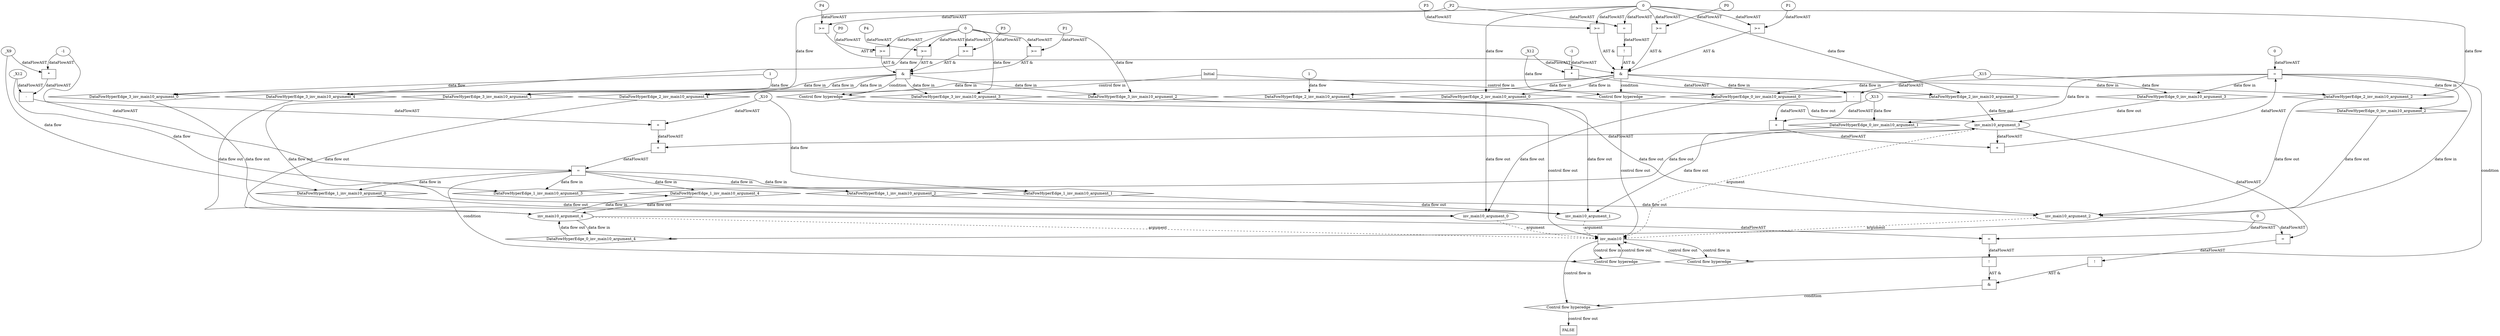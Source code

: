 digraph dag {
"inv_main10" [label="inv_main10" nodeName="inv_main10" class=cfn  shape="rect"];
FALSE [label="FALSE" nodeName=FALSE class=cfn  shape="rect"];
Initial [label="Initial" nodeName=Initial class=cfn  shape="rect"];
ControlFowHyperEdge_0 [label="Control flow hyperedge" nodeName=ControlFowHyperEdge_0 class=controlFlowHyperEdge shape="diamond"];
"inv_main10" -> ControlFowHyperEdge_0 [label="control flow in"]
ControlFowHyperEdge_0 -> "inv_main10" [label="control flow out"]
ControlFowHyperEdge_1 [label="Control flow hyperedge" nodeName=ControlFowHyperEdge_1 class=controlFlowHyperEdge shape="diamond"];
"inv_main10" -> ControlFowHyperEdge_1 [label="control flow in"]
ControlFowHyperEdge_1 -> "inv_main10" [label="control flow out"]
ControlFowHyperEdge_2 [label="Control flow hyperedge" nodeName=ControlFowHyperEdge_2 class=controlFlowHyperEdge shape="diamond"];
"Initial" -> ControlFowHyperEdge_2 [label="control flow in"]
ControlFowHyperEdge_2 -> "inv_main10" [label="control flow out"]
ControlFowHyperEdge_3 [label="Control flow hyperedge" nodeName=ControlFowHyperEdge_3 class=controlFlowHyperEdge shape="diamond"];
"Initial" -> ControlFowHyperEdge_3 [label="control flow in"]
ControlFowHyperEdge_3 -> "inv_main10" [label="control flow out"]
ControlFowHyperEdge_4 [label="Control flow hyperedge" nodeName=ControlFowHyperEdge_4 class=controlFlowHyperEdge shape="diamond"];
"inv_main10" -> ControlFowHyperEdge_4 [label="control flow in"]
ControlFowHyperEdge_4 -> "FALSE" [label="control flow out"]
"inv_main10_argument_0" [label="inv_main10_argument_0" nodeName=argument0 class=argument  head="inv_main10" shape="oval"];
"inv_main10_argument_0" -> "inv_main10"[label="argument" style="dashed"]
"inv_main10_argument_1" [label="inv_main10_argument_1" nodeName=argument1 class=argument  head="inv_main10" shape="oval"];
"inv_main10_argument_1" -> "inv_main10"[label="argument" style="dashed"]
"inv_main10_argument_2" [label="inv_main10_argument_2" nodeName=argument2 class=argument  head="inv_main10" shape="oval"];
"inv_main10_argument_2" -> "inv_main10"[label="argument" style="dashed"]
"inv_main10_argument_3" [label="inv_main10_argument_3" nodeName=argument3 class=argument  head="inv_main10" shape="oval"];
"inv_main10_argument_3" -> "inv_main10"[label="argument" style="dashed"]
"inv_main10_argument_4" [label="inv_main10_argument_4" nodeName=argument4 class=argument  head="inv_main10" shape="oval"];
"inv_main10_argument_4" -> "inv_main10"[label="argument" style="dashed"]

"xxxinv_main10___inv_main10_0xxxguard_0_node_0" [label="=" nodeName="xxxinv_main10___inv_main10_0xxxguard_0_node_0" class=Operator  shape="rect"];
"xxxinv_main10___inv_main10_0xxxguard_0_node_1" [label="+" nodeName="xxxinv_main10___inv_main10_0xxxguard_0_node_1" class= Operator shape="rect"];
"xxxinv_main10___inv_main10_0xxxguard_0_node_3" [label="+" nodeName="xxxinv_main10___inv_main10_0xxxguard_0_node_3" class= Operator shape="rect"];
"xxxinv_main10___inv_main10_0xxxguard_0_node_5" [label="-" nodeName="xxxinv_main10___inv_main10_0xxxguard_0_node_5" class= Operator shape="rect"];
"xxxinv_main10___inv_main10_0xxxguard_0_node_6" [label="*" nodeName="xxxinv_main10___inv_main10_0xxxguard_0_node_6" class=Operator  shape="rect"];
"xxxinv_main10___inv_main10_0xxxguard_0_node_7" [label="-1" nodeName="xxxinv_main10___inv_main10_0xxxguard_0_node_7" class=Coeff ];
"xxxinv_main10___inv_main10_0xxxguard_0_node_10" [label="0" nodeName="xxxinv_main10___inv_main10_0xxxguard_0_node_10" class=Literal ];
"xxxinv_main10___inv_main10_0xxxguard_0_node_1" -> "xxxinv_main10___inv_main10_0xxxguard_0_node_0"[label="dataFlowAST"]
"xxxinv_main10___inv_main10_0xxxguard_0_node_10" -> "xxxinv_main10___inv_main10_0xxxguard_0_node_0"[label="dataFlowAST"]
"inv_main10_argument_3" -> "xxxinv_main10___inv_main10_0xxxguard_0_node_1"[label="dataFlowAST"]
"xxxinv_main10___inv_main10_0xxxguard_0_node_3" -> "xxxinv_main10___inv_main10_0xxxguard_0_node_1"[label="dataFlowAST"]
"xxxinv_main10___inv_main10_0xxxdataFlow1_node_0" -> "xxxinv_main10___inv_main10_0xxxguard_0_node_3"[label="dataFlowAST"]
"xxxinv_main10___inv_main10_0xxxguard_0_node_5" -> "xxxinv_main10___inv_main10_0xxxguard_0_node_3"[label="dataFlowAST"]
"xxxinv_main10___inv_main10_0xxxguard_0_node_6" -> "xxxinv_main10___inv_main10_0xxxguard_0_node_5"[label="dataFlowAST"]
"xxxinv_main10___inv_main10_0xxxdataFlow2_node_0" -> "xxxinv_main10___inv_main10_0xxxguard_0_node_5"[label="dataFlowAST"]
"xxxinv_main10___inv_main10_0xxxguard_0_node_7" -> "xxxinv_main10___inv_main10_0xxxguard_0_node_6"[label="dataFlowAST"]
"xxxinv_main10___inv_main10_0xxxdataFlow_0_node_0" -> "xxxinv_main10___inv_main10_0xxxguard_0_node_6"[label="dataFlowAST"]

"xxxinv_main10___inv_main10_0xxxguard_0_node_0" -> "ControlFowHyperEdge_0" [label="condition"];
"xxxinv_main10___inv_main10_0xxxdataFlow_0_node_0" [label="_X12" nodeName="xxxinv_main10___inv_main10_0xxxdataFlow_0_node_0" class=Constant ];

"xxxinv_main10___inv_main10_0xxxdataFlow_0_node_0" -> "DataFowHyperEdge_0_inv_main10_argument_0" [label="data flow"];
"xxxinv_main10___inv_main10_0xxxdataFlow1_node_0" [label="_X13" nodeName="xxxinv_main10___inv_main10_0xxxdataFlow1_node_0" class=Constant ];

"xxxinv_main10___inv_main10_0xxxdataFlow1_node_0" -> "DataFowHyperEdge_0_inv_main10_argument_1" [label="data flow"];
"xxxinv_main10___inv_main10_0xxxdataFlow2_node_0" [label="_X15" nodeName="xxxinv_main10___inv_main10_0xxxdataFlow2_node_0" class=Constant ];

"xxxinv_main10___inv_main10_0xxxdataFlow2_node_0" -> "DataFowHyperEdge_0_inv_main10_argument_3" [label="data flow"];
"xxxinv_main10___inv_main10_1xxxguard_0_node_0" [label="=" nodeName="xxxinv_main10___inv_main10_1xxxguard_0_node_0" class=Operator  shape="rect"];
"xxxinv_main10___inv_main10_1xxxguard_0_node_1" [label="+" nodeName="xxxinv_main10___inv_main10_1xxxguard_0_node_1" class= Operator shape="rect"];
"xxxinv_main10___inv_main10_1xxxguard_0_node_3" [label="+" nodeName="xxxinv_main10___inv_main10_1xxxguard_0_node_3" class= Operator shape="rect"];
"xxxinv_main10___inv_main10_1xxxguard_0_node_5" [label="-" nodeName="xxxinv_main10___inv_main10_1xxxguard_0_node_5" class= Operator shape="rect"];
"xxxinv_main10___inv_main10_1xxxguard_0_node_6" [label="*" nodeName="xxxinv_main10___inv_main10_1xxxguard_0_node_6" class=Operator  shape="rect"];
"xxxinv_main10___inv_main10_1xxxguard_0_node_7" [label="-1" nodeName="xxxinv_main10___inv_main10_1xxxguard_0_node_7" class=Coeff ];
"xxxinv_main10___inv_main10_1xxxguard_0_node_7" [label="-1" nodeName="xxxinv_main10___inv_main10_1xxxguard_0_node_7" class=Literal ];
"xxxinv_main10___inv_main10_1xxxguard_0_node_1" -> "xxxinv_main10___inv_main10_1xxxguard_0_node_0"[label="dataFlowAST"]
"xxxinv_main10___inv_main10_1xxxguard_0_node_7" -> "xxxinv_main10___inv_main10_1xxxguard_0_node_0"[label="dataFlowAST"]
"inv_main10_argument_3" -> "xxxinv_main10___inv_main10_1xxxguard_0_node_1"[label="dataFlowAST"]
"xxxinv_main10___inv_main10_1xxxguard_0_node_3" -> "xxxinv_main10___inv_main10_1xxxguard_0_node_1"[label="dataFlowAST"]
"xxxinv_main10___inv_main10_1xxxdataFlow1_node_0" -> "xxxinv_main10___inv_main10_1xxxguard_0_node_3"[label="dataFlowAST"]
"xxxinv_main10___inv_main10_1xxxguard_0_node_5" -> "xxxinv_main10___inv_main10_1xxxguard_0_node_3"[label="dataFlowAST"]
"xxxinv_main10___inv_main10_1xxxguard_0_node_6" -> "xxxinv_main10___inv_main10_1xxxguard_0_node_5"[label="dataFlowAST"]
"xxxinv_main10___inv_main10_1xxxdataFlow2_node_0" -> "xxxinv_main10___inv_main10_1xxxguard_0_node_5"[label="dataFlowAST"]
"xxxinv_main10___inv_main10_1xxxguard_0_node_7" -> "xxxinv_main10___inv_main10_1xxxguard_0_node_6"[label="dataFlowAST"]
"xxxinv_main10___inv_main10_1xxxdataFlow_0_node_0" -> "xxxinv_main10___inv_main10_1xxxguard_0_node_6"[label="dataFlowAST"]

"xxxinv_main10___inv_main10_1xxxguard_0_node_0" -> "ControlFowHyperEdge_1" [label="condition"];
"xxxinv_main10___inv_main10_1xxxdataFlow_0_node_0" [label="_X9" nodeName="xxxinv_main10___inv_main10_1xxxdataFlow_0_node_0" class=Constant ];

"xxxinv_main10___inv_main10_1xxxdataFlow_0_node_0" -> "DataFowHyperEdge_1_inv_main10_argument_0" [label="data flow"];
"xxxinv_main10___inv_main10_1xxxdataFlow1_node_0" [label="_X10" nodeName="xxxinv_main10___inv_main10_1xxxdataFlow1_node_0" class=Constant ];

"xxxinv_main10___inv_main10_1xxxdataFlow1_node_0" -> "DataFowHyperEdge_1_inv_main10_argument_1" [label="data flow"];
"xxxinv_main10___inv_main10_1xxxdataFlow2_node_0" [label="_X12" nodeName="xxxinv_main10___inv_main10_1xxxdataFlow2_node_0" class=Constant ];

"xxxinv_main10___inv_main10_1xxxdataFlow2_node_0" -> "DataFowHyperEdge_1_inv_main10_argument_3" [label="data flow"];
"xxxinv_main10___Initial_2xxx_and" [label="&" nodeName="xxxinv_main10___Initial_2xxx_and" class=Operator shape="rect"];
"xxxinv_main10___Initial_2xxxguard4_node_0" [label=">=" nodeName="xxxinv_main10___Initial_2xxxguard4_node_0" class=Operator  shape="rect"];
"xxxinv_main10___Initial_2xxxguard4_node_1" [label="P0" nodeName="xxxinv_main10___Initial_2xxxguard4_node_1" class=Constant ];
"xxxinv_main10___Initial_2xxxguard4_node_1" -> "xxxinv_main10___Initial_2xxxguard4_node_0"[label="dataFlowAST"]
"xxxinv_main10___Initial_2xxxdataFlow_0_node_0" -> "xxxinv_main10___Initial_2xxxguard4_node_0"[label="dataFlowAST"]

"xxxinv_main10___Initial_2xxxguard4_node_0" -> "xxxinv_main10___Initial_2xxx_and" [label="AST &"];
"xxxinv_main10___Initial_2xxxguard3_node_0" [label=">=" nodeName="xxxinv_main10___Initial_2xxxguard3_node_0" class=Operator  shape="rect"];
"xxxinv_main10___Initial_2xxxguard3_node_1" [label="P3" nodeName="xxxinv_main10___Initial_2xxxguard3_node_1" class=Constant ];
"xxxinv_main10___Initial_2xxxguard3_node_1" -> "xxxinv_main10___Initial_2xxxguard3_node_0"[label="dataFlowAST"]
"xxxinv_main10___Initial_2xxxdataFlow_0_node_0" -> "xxxinv_main10___Initial_2xxxguard3_node_0"[label="dataFlowAST"]

"xxxinv_main10___Initial_2xxxguard3_node_0" -> "xxxinv_main10___Initial_2xxx_and" [label="AST &"];
"xxxinv_main10___Initial_2xxxguard2_node_0" [label="!" nodeName="xxxinv_main10___Initial_2xxxguard2_node_0" class=Operator shape="rect"];
"xxxinv_main10___Initial_2xxxguard2_node_1" [label="=" nodeName="xxxinv_main10___Initial_2xxxguard2_node_1" class=Operator  shape="rect"];
"xxxinv_main10___Initial_2xxxguard2_node_1" -> "xxxinv_main10___Initial_2xxxguard2_node_0"[label="dataFlowAST"]
"xxxinv_main10___Initial_2xxxdataFlow3_node_0" -> "xxxinv_main10___Initial_2xxxguard2_node_1"[label="dataFlowAST"]
"xxxinv_main10___Initial_2xxxdataFlow_0_node_0" -> "xxxinv_main10___Initial_2xxxguard2_node_1"[label="dataFlowAST"]

"xxxinv_main10___Initial_2xxxguard2_node_0" -> "xxxinv_main10___Initial_2xxx_and" [label="AST &"];
"xxxinv_main10___Initial_2xxxguard1_node_0" [label=">=" nodeName="xxxinv_main10___Initial_2xxxguard1_node_0" class=Operator  shape="rect"];
"xxxinv_main10___Initial_2xxxguard1_node_1" [label="P1" nodeName="xxxinv_main10___Initial_2xxxguard1_node_1" class=Constant ];
"xxxinv_main10___Initial_2xxxguard1_node_1" -> "xxxinv_main10___Initial_2xxxguard1_node_0"[label="dataFlowAST"]
"xxxinv_main10___Initial_2xxxdataFlow_0_node_0" -> "xxxinv_main10___Initial_2xxxguard1_node_0"[label="dataFlowAST"]

"xxxinv_main10___Initial_2xxxguard1_node_0" -> "xxxinv_main10___Initial_2xxx_and" [label="AST &"];
"xxxinv_main10___Initial_2xxxguard_0_node_0" [label=">=" nodeName="xxxinv_main10___Initial_2xxxguard_0_node_0" class=Operator  shape="rect"];
"xxxinv_main10___Initial_2xxxguard_0_node_1" [label="P4" nodeName="xxxinv_main10___Initial_2xxxguard_0_node_1" class=Constant ];
"xxxinv_main10___Initial_2xxxguard_0_node_1" -> "xxxinv_main10___Initial_2xxxguard_0_node_0"[label="dataFlowAST"]
"xxxinv_main10___Initial_2xxxdataFlow_0_node_0" -> "xxxinv_main10___Initial_2xxxguard_0_node_0"[label="dataFlowAST"]

"xxxinv_main10___Initial_2xxxguard_0_node_0" -> "xxxinv_main10___Initial_2xxx_and" [label="AST &"];
"xxxinv_main10___Initial_2xxx_and" -> "ControlFowHyperEdge_2" [label="condition"];
"xxxinv_main10___Initial_2xxxdataFlow_0_node_0" [label="0" nodeName="xxxinv_main10___Initial_2xxxdataFlow_0_node_0" class=Literal ];

"xxxinv_main10___Initial_2xxxdataFlow_0_node_0" -> "DataFowHyperEdge_2_inv_main10_argument_0" [label="data flow"];

"xxxinv_main10___Initial_2xxxdataFlow_0_node_0" -> "DataFowHyperEdge_2_inv_main10_argument_2" [label="data flow"];
"xxxinv_main10___Initial_2xxxdataFlow2_node_0" [label="1" nodeName="xxxinv_main10___Initial_2xxxdataFlow2_node_0" class=Literal ];

"xxxinv_main10___Initial_2xxxdataFlow2_node_0" -> "DataFowHyperEdge_2_inv_main10_argument_1" [label="data flow"];
"xxxinv_main10___Initial_2xxxdataFlow3_node_0" [label="_P2" nodeName="xxxinv_main10___Initial_2xxxdataFlow3_node_0" class=Constant ];

"xxxinv_main10___Initial_2xxxdataFlow3_node_0" -> "DataFowHyperEdge_2_inv_main10_argument_4" [label="data flow"];

"xxxinv_main10___Initial_2xxxdataFlow_0_node_0" -> "DataFowHyperEdge_2_inv_main10_argument_3" [label="data flow"];
"xxxinv_main10___Initial_3xxx_and" [label="&" nodeName="xxxinv_main10___Initial_3xxx_and" class=Operator shape="rect"];
"xxxinv_main10___Initial_3xxxguard_0_node_0" [label=">=" nodeName="xxxinv_main10___Initial_3xxxguard_0_node_0" class=Operator  shape="rect"];
"xxxinv_main10___Initial_3xxxguard_0_node_1" [label="P3" nodeName="xxxinv_main10___Initial_3xxxguard_0_node_1" class=Constant ];
"xxxinv_main10___Initial_3xxxguard_0_node_1" -> "xxxinv_main10___Initial_3xxxguard_0_node_0"[label="dataFlowAST"]
"xxxinv_main10___Initial_3xxxdataFlow1_node_0" -> "xxxinv_main10___Initial_3xxxguard_0_node_0"[label="dataFlowAST"]

"xxxinv_main10___Initial_3xxxguard_0_node_0" -> "xxxinv_main10___Initial_3xxx_and" [label="AST &"];
"xxxinv_main10___Initial_3xxxguard1_node_0" [label=">=" nodeName="xxxinv_main10___Initial_3xxxguard1_node_0" class=Operator  shape="rect"];
"xxxinv_main10___Initial_3xxxguard1_node_1" [label="P0" nodeName="xxxinv_main10___Initial_3xxxguard1_node_1" class=Constant ];
"xxxinv_main10___Initial_3xxxguard1_node_1" -> "xxxinv_main10___Initial_3xxxguard1_node_0"[label="dataFlowAST"]
"xxxinv_main10___Initial_3xxxdataFlow1_node_0" -> "xxxinv_main10___Initial_3xxxguard1_node_0"[label="dataFlowAST"]

"xxxinv_main10___Initial_3xxxguard1_node_0" -> "xxxinv_main10___Initial_3xxx_and" [label="AST &"];
"xxxinv_main10___Initial_3xxxguard2_node_0" [label=">=" nodeName="xxxinv_main10___Initial_3xxxguard2_node_0" class=Operator  shape="rect"];
"xxxinv_main10___Initial_3xxxguard2_node_1" [label="P1" nodeName="xxxinv_main10___Initial_3xxxguard2_node_1" class=Constant ];
"xxxinv_main10___Initial_3xxxguard2_node_1" -> "xxxinv_main10___Initial_3xxxguard2_node_0"[label="dataFlowAST"]
"xxxinv_main10___Initial_3xxxdataFlow1_node_0" -> "xxxinv_main10___Initial_3xxxguard2_node_0"[label="dataFlowAST"]

"xxxinv_main10___Initial_3xxxguard2_node_0" -> "xxxinv_main10___Initial_3xxx_and" [label="AST &"];
"xxxinv_main10___Initial_3xxxguard3_node_0" [label=">=" nodeName="xxxinv_main10___Initial_3xxxguard3_node_0" class=Operator  shape="rect"];
"xxxinv_main10___Initial_3xxxguard3_node_1" [label="P4" nodeName="xxxinv_main10___Initial_3xxxguard3_node_1" class=Constant ];
"xxxinv_main10___Initial_3xxxguard3_node_1" -> "xxxinv_main10___Initial_3xxxguard3_node_0"[label="dataFlowAST"]
"xxxinv_main10___Initial_3xxxdataFlow1_node_0" -> "xxxinv_main10___Initial_3xxxguard3_node_0"[label="dataFlowAST"]

"xxxinv_main10___Initial_3xxxguard3_node_0" -> "xxxinv_main10___Initial_3xxx_and" [label="AST &"];
"xxxinv_main10___Initial_3xxx_and" -> "ControlFowHyperEdge_3" [label="condition"];
"xxxinv_main10___Initial_3xxxdataFlow_0_node_0" [label="1" nodeName="xxxinv_main10___Initial_3xxxdataFlow_0_node_0" class=Literal ];

"xxxinv_main10___Initial_3xxxdataFlow_0_node_0" -> "DataFowHyperEdge_3_inv_main10_argument_0" [label="data flow"];
"xxxinv_main10___Initial_3xxxdataFlow1_node_0" [label="0" nodeName="xxxinv_main10___Initial_3xxxdataFlow1_node_0" class=Literal ];

"xxxinv_main10___Initial_3xxxdataFlow1_node_0" -> "DataFowHyperEdge_3_inv_main10_argument_2" [label="data flow"];

"xxxinv_main10___Initial_3xxxdataFlow_0_node_0" -> "DataFowHyperEdge_3_inv_main10_argument_1" [label="data flow"];

"xxxinv_main10___Initial_3xxxdataFlow1_node_0" -> "DataFowHyperEdge_3_inv_main10_argument_4" [label="data flow"];

"xxxinv_main10___Initial_3xxxdataFlow1_node_0" -> "DataFowHyperEdge_3_inv_main10_argument_3" [label="data flow"];
"xxxFALSE___inv_main10_4xxx_and" [label="&" nodeName="xxxFALSE___inv_main10_4xxx_and" class=Operator shape="rect"];
"xxxFALSE___inv_main10_4xxxguard_0_node_0" [label="!" nodeName="xxxFALSE___inv_main10_4xxxguard_0_node_0" class=Operator shape="rect"];
"xxxFALSE___inv_main10_4xxxguard_0_node_1" [label="=" nodeName="xxxFALSE___inv_main10_4xxxguard_0_node_1" class=Operator  shape="rect"];
"xxxFALSE___inv_main10_4xxxguard_0_node_1" -> "xxxFALSE___inv_main10_4xxxguard_0_node_0"[label="dataFlowAST"]
"inv_main10_argument_2" -> "xxxFALSE___inv_main10_4xxxguard_0_node_1"[label="dataFlowAST"]
"inv_main10_argument_3" -> "xxxFALSE___inv_main10_4xxxguard_0_node_1"[label="dataFlowAST"]

"xxxFALSE___inv_main10_4xxxguard_0_node_0" -> "xxxFALSE___inv_main10_4xxx_and" [label="AST &"];
"xxxFALSE___inv_main10_4xxxguard1_node_0" [label="!" nodeName="xxxFALSE___inv_main10_4xxxguard1_node_0" class=Operator shape="rect"];
"xxxFALSE___inv_main10_4xxxguard1_node_1" [label="=" nodeName="xxxFALSE___inv_main10_4xxxguard1_node_1" class=Operator  shape="rect"];
"xxxFALSE___inv_main10_4xxxguard1_node_3" [label="0" nodeName="xxxFALSE___inv_main10_4xxxguard1_node_3" class=Literal ];
"xxxFALSE___inv_main10_4xxxguard1_node_1" -> "xxxFALSE___inv_main10_4xxxguard1_node_0"[label="dataFlowAST"]
"inv_main10_argument_4" -> "xxxFALSE___inv_main10_4xxxguard1_node_1"[label="dataFlowAST"]
"xxxFALSE___inv_main10_4xxxguard1_node_3" -> "xxxFALSE___inv_main10_4xxxguard1_node_1"[label="dataFlowAST"]

"xxxFALSE___inv_main10_4xxxguard1_node_0" -> "xxxFALSE___inv_main10_4xxx_and" [label="AST &"];
"xxxFALSE___inv_main10_4xxx_and" -> "ControlFowHyperEdge_4" [label="condition"];
"DataFowHyperEdge_0_inv_main10_argument_0" [label="DataFowHyperEdge_0_inv_main10_argument_0" nodeName="DataFowHyperEdge_0_inv_main10_argument_0" class=DataFlowHyperedge shape="diamond"];
"DataFowHyperEdge_0_inv_main10_argument_0" -> "inv_main10_argument_0"[label="data flow out"]
"xxxinv_main10___inv_main10_0xxxguard_0_node_0" -> "DataFowHyperEdge_0_inv_main10_argument_0"[label="data flow in"]
"DataFowHyperEdge_0_inv_main10_argument_1" [label="DataFowHyperEdge_0_inv_main10_argument_1" nodeName="DataFowHyperEdge_0_inv_main10_argument_1" class=DataFlowHyperedge shape="diamond"];
"DataFowHyperEdge_0_inv_main10_argument_1" -> "inv_main10_argument_1"[label="data flow out"]
"xxxinv_main10___inv_main10_0xxxguard_0_node_0" -> "DataFowHyperEdge_0_inv_main10_argument_1"[label="data flow in"]
"DataFowHyperEdge_0_inv_main10_argument_2" [label="DataFowHyperEdge_0_inv_main10_argument_2" nodeName="DataFowHyperEdge_0_inv_main10_argument_2" class=DataFlowHyperedge shape="diamond"];
"DataFowHyperEdge_0_inv_main10_argument_2" -> "inv_main10_argument_2"[label="data flow out"]
"xxxinv_main10___inv_main10_0xxxguard_0_node_0" -> "DataFowHyperEdge_0_inv_main10_argument_2"[label="data flow in"]
"DataFowHyperEdge_0_inv_main10_argument_3" [label="DataFowHyperEdge_0_inv_main10_argument_3" nodeName="DataFowHyperEdge_0_inv_main10_argument_3" class=DataFlowHyperedge shape="diamond"];
"DataFowHyperEdge_0_inv_main10_argument_3" -> "inv_main10_argument_3"[label="data flow out"]
"xxxinv_main10___inv_main10_0xxxguard_0_node_0" -> "DataFowHyperEdge_0_inv_main10_argument_3"[label="data flow in"]
"DataFowHyperEdge_0_inv_main10_argument_4" [label="DataFowHyperEdge_0_inv_main10_argument_4" nodeName="DataFowHyperEdge_0_inv_main10_argument_4" class=DataFlowHyperedge shape="diamond"];
"DataFowHyperEdge_0_inv_main10_argument_4" -> "inv_main10_argument_4"[label="data flow out"]
"xxxinv_main10___inv_main10_0xxxguard_0_node_0" -> "DataFowHyperEdge_0_inv_main10_argument_4"[label="data flow in"]
"DataFowHyperEdge_1_inv_main10_argument_0" [label="DataFowHyperEdge_1_inv_main10_argument_0" nodeName="DataFowHyperEdge_1_inv_main10_argument_0" class=DataFlowHyperedge shape="diamond"];
"DataFowHyperEdge_1_inv_main10_argument_0" -> "inv_main10_argument_0"[label="data flow out"]
"xxxinv_main10___inv_main10_1xxxguard_0_node_0" -> "DataFowHyperEdge_1_inv_main10_argument_0"[label="data flow in"]
"DataFowHyperEdge_1_inv_main10_argument_1" [label="DataFowHyperEdge_1_inv_main10_argument_1" nodeName="DataFowHyperEdge_1_inv_main10_argument_1" class=DataFlowHyperedge shape="diamond"];
"DataFowHyperEdge_1_inv_main10_argument_1" -> "inv_main10_argument_1"[label="data flow out"]
"xxxinv_main10___inv_main10_1xxxguard_0_node_0" -> "DataFowHyperEdge_1_inv_main10_argument_1"[label="data flow in"]
"DataFowHyperEdge_1_inv_main10_argument_2" [label="DataFowHyperEdge_1_inv_main10_argument_2" nodeName="DataFowHyperEdge_1_inv_main10_argument_2" class=DataFlowHyperedge shape="diamond"];
"DataFowHyperEdge_1_inv_main10_argument_2" -> "inv_main10_argument_2"[label="data flow out"]
"xxxinv_main10___inv_main10_1xxxguard_0_node_0" -> "DataFowHyperEdge_1_inv_main10_argument_2"[label="data flow in"]
"DataFowHyperEdge_1_inv_main10_argument_3" [label="DataFowHyperEdge_1_inv_main10_argument_3" nodeName="DataFowHyperEdge_1_inv_main10_argument_3" class=DataFlowHyperedge shape="diamond"];
"DataFowHyperEdge_1_inv_main10_argument_3" -> "inv_main10_argument_3"[label="data flow out"]
"xxxinv_main10___inv_main10_1xxxguard_0_node_0" -> "DataFowHyperEdge_1_inv_main10_argument_3"[label="data flow in"]
"DataFowHyperEdge_1_inv_main10_argument_4" [label="DataFowHyperEdge_1_inv_main10_argument_4" nodeName="DataFowHyperEdge_1_inv_main10_argument_4" class=DataFlowHyperedge shape="diamond"];
"DataFowHyperEdge_1_inv_main10_argument_4" -> "inv_main10_argument_4"[label="data flow out"]
"xxxinv_main10___inv_main10_1xxxguard_0_node_0" -> "DataFowHyperEdge_1_inv_main10_argument_4"[label="data flow in"]
"DataFowHyperEdge_2_inv_main10_argument_0" [label="DataFowHyperEdge_2_inv_main10_argument_0" nodeName="DataFowHyperEdge_2_inv_main10_argument_0" class=DataFlowHyperedge shape="diamond"];
"DataFowHyperEdge_2_inv_main10_argument_0" -> "inv_main10_argument_0"[label="data flow out"]
"xxxinv_main10___Initial_2xxx_and" -> "DataFowHyperEdge_2_inv_main10_argument_0"[label="data flow in"]
"DataFowHyperEdge_2_inv_main10_argument_1" [label="DataFowHyperEdge_2_inv_main10_argument_1" nodeName="DataFowHyperEdge_2_inv_main10_argument_1" class=DataFlowHyperedge shape="diamond"];
"DataFowHyperEdge_2_inv_main10_argument_1" -> "inv_main10_argument_1"[label="data flow out"]
"xxxinv_main10___Initial_2xxx_and" -> "DataFowHyperEdge_2_inv_main10_argument_1"[label="data flow in"]
"DataFowHyperEdge_2_inv_main10_argument_2" [label="DataFowHyperEdge_2_inv_main10_argument_2" nodeName="DataFowHyperEdge_2_inv_main10_argument_2" class=DataFlowHyperedge shape="diamond"];
"DataFowHyperEdge_2_inv_main10_argument_2" -> "inv_main10_argument_2"[label="data flow out"]
"xxxinv_main10___Initial_2xxx_and" -> "DataFowHyperEdge_2_inv_main10_argument_2"[label="data flow in"]
"DataFowHyperEdge_2_inv_main10_argument_3" [label="DataFowHyperEdge_2_inv_main10_argument_3" nodeName="DataFowHyperEdge_2_inv_main10_argument_3" class=DataFlowHyperedge shape="diamond"];
"DataFowHyperEdge_2_inv_main10_argument_3" -> "inv_main10_argument_3"[label="data flow out"]
"xxxinv_main10___Initial_2xxx_and" -> "DataFowHyperEdge_2_inv_main10_argument_3"[label="data flow in"]
"DataFowHyperEdge_2_inv_main10_argument_4" [label="DataFowHyperEdge_2_inv_main10_argument_4" nodeName="DataFowHyperEdge_2_inv_main10_argument_4" class=DataFlowHyperedge shape="diamond"];
"DataFowHyperEdge_2_inv_main10_argument_4" -> "inv_main10_argument_4"[label="data flow out"]
"xxxinv_main10___Initial_2xxx_and" -> "DataFowHyperEdge_2_inv_main10_argument_4"[label="data flow in"]
"DataFowHyperEdge_3_inv_main10_argument_0" [label="DataFowHyperEdge_3_inv_main10_argument_0" nodeName="DataFowHyperEdge_3_inv_main10_argument_0" class=DataFlowHyperedge shape="diamond"];
"DataFowHyperEdge_3_inv_main10_argument_0" -> "inv_main10_argument_0"[label="data flow out"]
"xxxinv_main10___Initial_3xxx_and" -> "DataFowHyperEdge_3_inv_main10_argument_0"[label="data flow in"]
"DataFowHyperEdge_3_inv_main10_argument_1" [label="DataFowHyperEdge_3_inv_main10_argument_1" nodeName="DataFowHyperEdge_3_inv_main10_argument_1" class=DataFlowHyperedge shape="diamond"];
"DataFowHyperEdge_3_inv_main10_argument_1" -> "inv_main10_argument_1"[label="data flow out"]
"xxxinv_main10___Initial_3xxx_and" -> "DataFowHyperEdge_3_inv_main10_argument_1"[label="data flow in"]
"DataFowHyperEdge_3_inv_main10_argument_2" [label="DataFowHyperEdge_3_inv_main10_argument_2" nodeName="DataFowHyperEdge_3_inv_main10_argument_2" class=DataFlowHyperedge shape="diamond"];
"DataFowHyperEdge_3_inv_main10_argument_2" -> "inv_main10_argument_2"[label="data flow out"]
"xxxinv_main10___Initial_3xxx_and" -> "DataFowHyperEdge_3_inv_main10_argument_2"[label="data flow in"]
"DataFowHyperEdge_3_inv_main10_argument_3" [label="DataFowHyperEdge_3_inv_main10_argument_3" nodeName="DataFowHyperEdge_3_inv_main10_argument_3" class=DataFlowHyperedge shape="diamond"];
"DataFowHyperEdge_3_inv_main10_argument_3" -> "inv_main10_argument_3"[label="data flow out"]
"xxxinv_main10___Initial_3xxx_and" -> "DataFowHyperEdge_3_inv_main10_argument_3"[label="data flow in"]
"DataFowHyperEdge_3_inv_main10_argument_4" [label="DataFowHyperEdge_3_inv_main10_argument_4" nodeName="DataFowHyperEdge_3_inv_main10_argument_4" class=DataFlowHyperedge shape="diamond"];
"DataFowHyperEdge_3_inv_main10_argument_4" -> "inv_main10_argument_4"[label="data flow out"]
"xxxinv_main10___Initial_3xxx_and" -> "DataFowHyperEdge_3_inv_main10_argument_4"[label="data flow in"]
"inv_main10_argument_4" -> "DataFowHyperEdge_0_inv_main10_argument_4"[label="data flow in"]
"inv_main10_argument_4" -> "DataFowHyperEdge_1_inv_main10_argument_4"[label="data flow in"]




}
